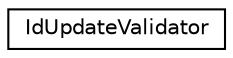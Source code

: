 digraph "Graphical Class Hierarchy"
{
 // LATEX_PDF_SIZE
  edge [fontname="Helvetica",fontsize="10",labelfontname="Helvetica",labelfontsize="10"];
  node [fontname="Helvetica",fontsize="10",shape=record];
  rankdir="LR";
  Node0 [label="IdUpdateValidator",height=0.2,width=0.4,color="black", fillcolor="white", style="filled",URL="$classoperations__research_1_1math__opt_1_1_id_update_validator.html",tooltip=" "];
}
